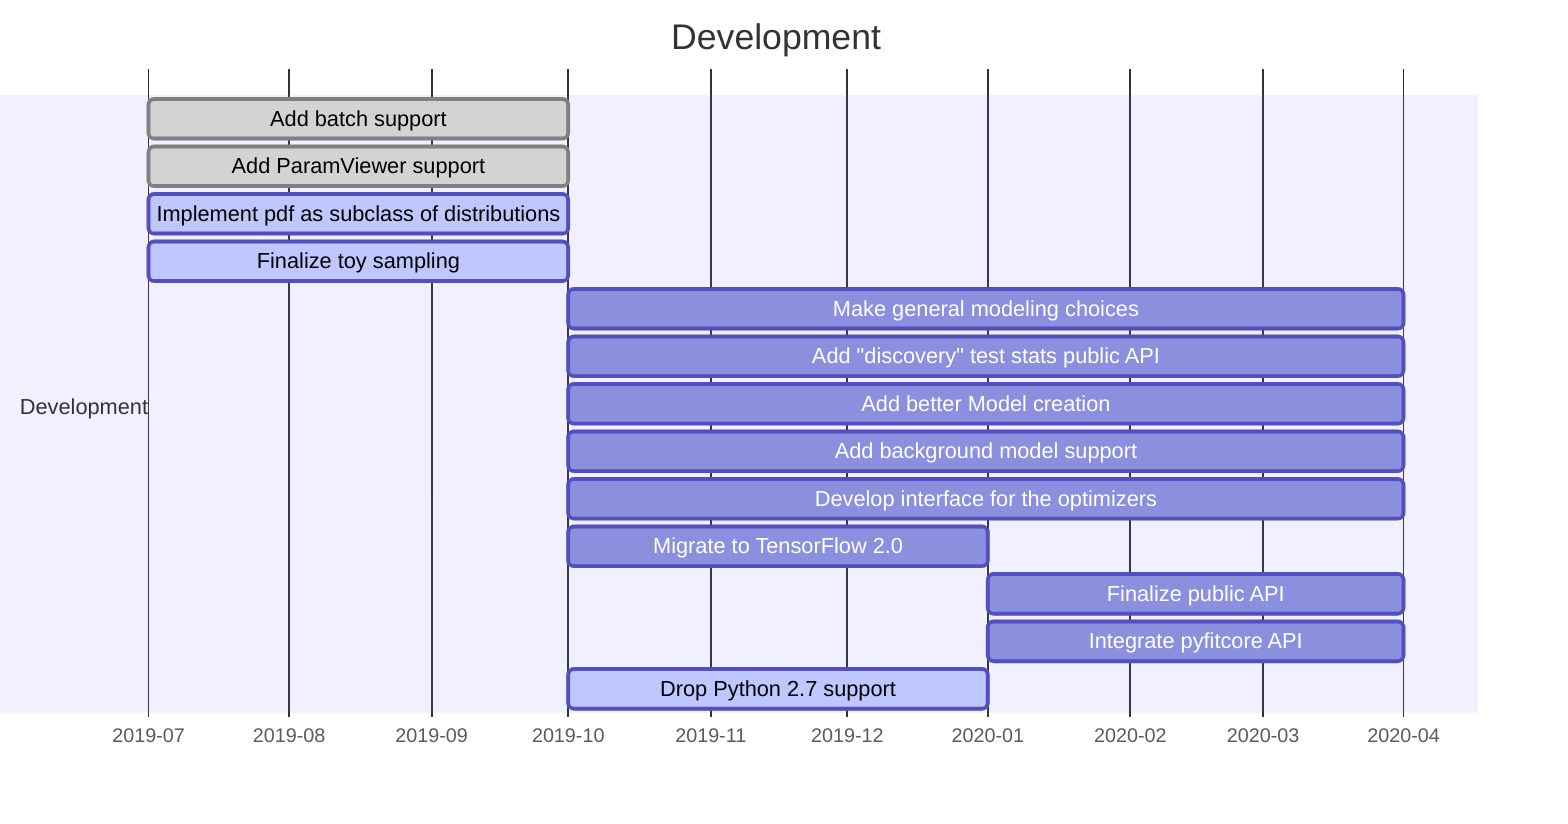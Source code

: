 gantt
    dateFormat YYYY-Q
    axisFormat  %Y-%m
    title Development

    section Development
    Add batch support                           :done,   2019-3, 2019-4
    Add ParamViewer support                     :done,   2019-3, 2019-4
    Implement pdf as subclass of distributions  :active, 2019-3, 2019-4
    Finalize toy sampling                       :active, 2019-3, 2019-4
    Make general modeling choices               :        2019-4, 2020-2
    Add "discovery" test stats public API       :        2019-4, 2020-2
    Add better Model creation                   :        2019-4, 2020-2
    Add background model support                :        2019-4, 2020-2
    Develop interface for the optimizers        :        2019-4, 2020-2
    Migrate to TensorFlow 2.0                   :        2019-4, 2020-1
    Finalize public API                         :        2020-1, 2020-2
    Integrate pyfitcore API                 :        2020-1, 2020-2
    Drop Python 2.7 support                     :active, py2EOL, 2019-4, 2020-1